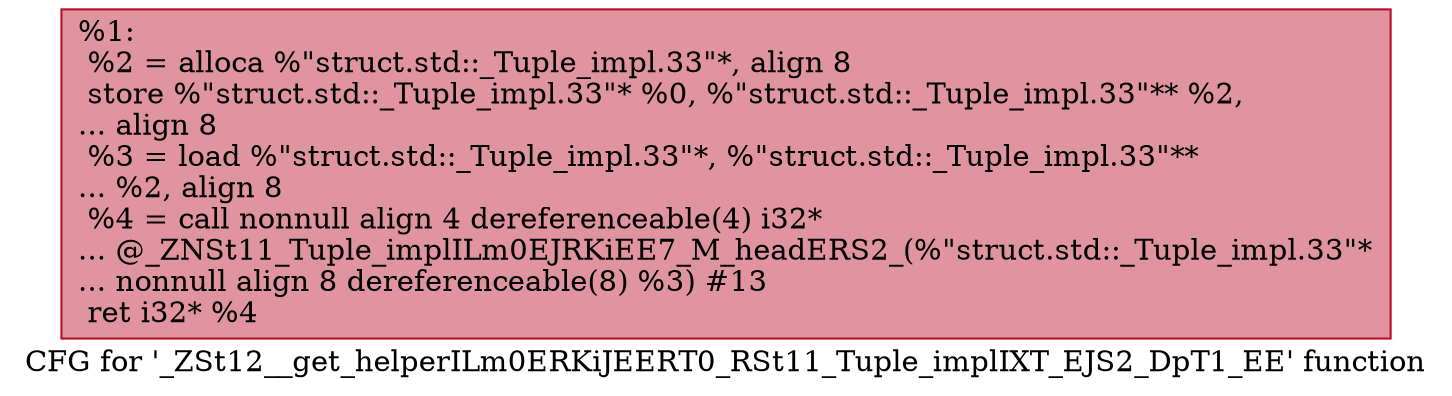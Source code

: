digraph "CFG for '_ZSt12__get_helperILm0ERKiJEERT0_RSt11_Tuple_implIXT_EJS2_DpT1_EE' function" {
	label="CFG for '_ZSt12__get_helperILm0ERKiJEERT0_RSt11_Tuple_implIXT_EJS2_DpT1_EE' function";

	Node0x55a84686b950 [shape=record,color="#b70d28ff", style=filled, fillcolor="#b70d2870",label="{%1:\l  %2 = alloca %\"struct.std::_Tuple_impl.33\"*, align 8\l  store %\"struct.std::_Tuple_impl.33\"* %0, %\"struct.std::_Tuple_impl.33\"** %2,\l... align 8\l  %3 = load %\"struct.std::_Tuple_impl.33\"*, %\"struct.std::_Tuple_impl.33\"**\l... %2, align 8\l  %4 = call nonnull align 4 dereferenceable(4) i32*\l... @_ZNSt11_Tuple_implILm0EJRKiEE7_M_headERS2_(%\"struct.std::_Tuple_impl.33\"*\l... nonnull align 8 dereferenceable(8) %3) #13\l  ret i32* %4\l}"];
}
